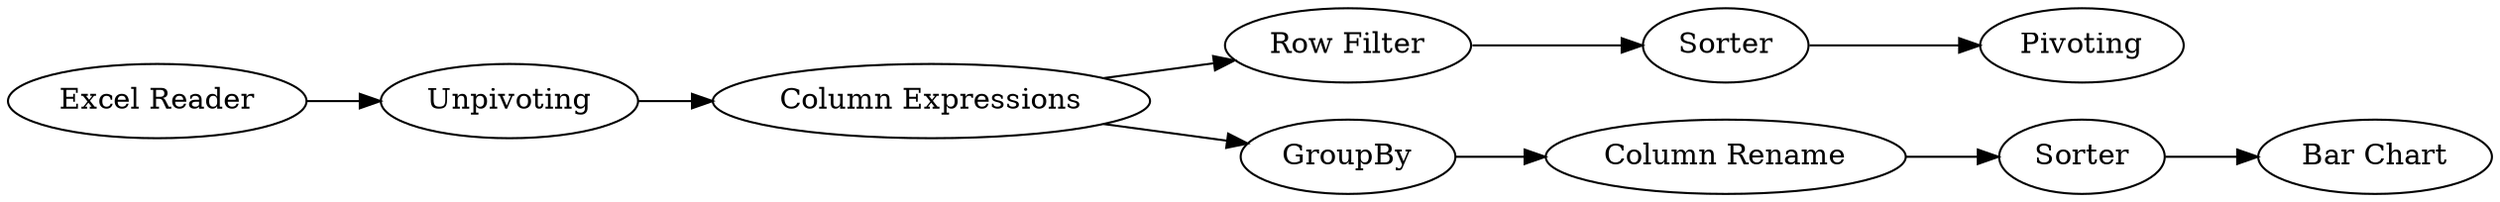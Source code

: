 digraph {
	1 [label="Excel Reader"]
	2 [label=Unpivoting]
	3 [label="Column Expressions"]
	5 [label="Row Filter"]
	6 [label=Pivoting]
	7 [label=Sorter]
	8 [label=GroupBy]
	9 [label=Sorter]
	10 [label="Bar Chart"]
	11 [label="Column Rename"]
	1 -> 2
	2 -> 3
	3 -> 5
	3 -> 8
	5 -> 7
	7 -> 6
	8 -> 11
	9 -> 10
	11 -> 9
	rankdir=LR
}
